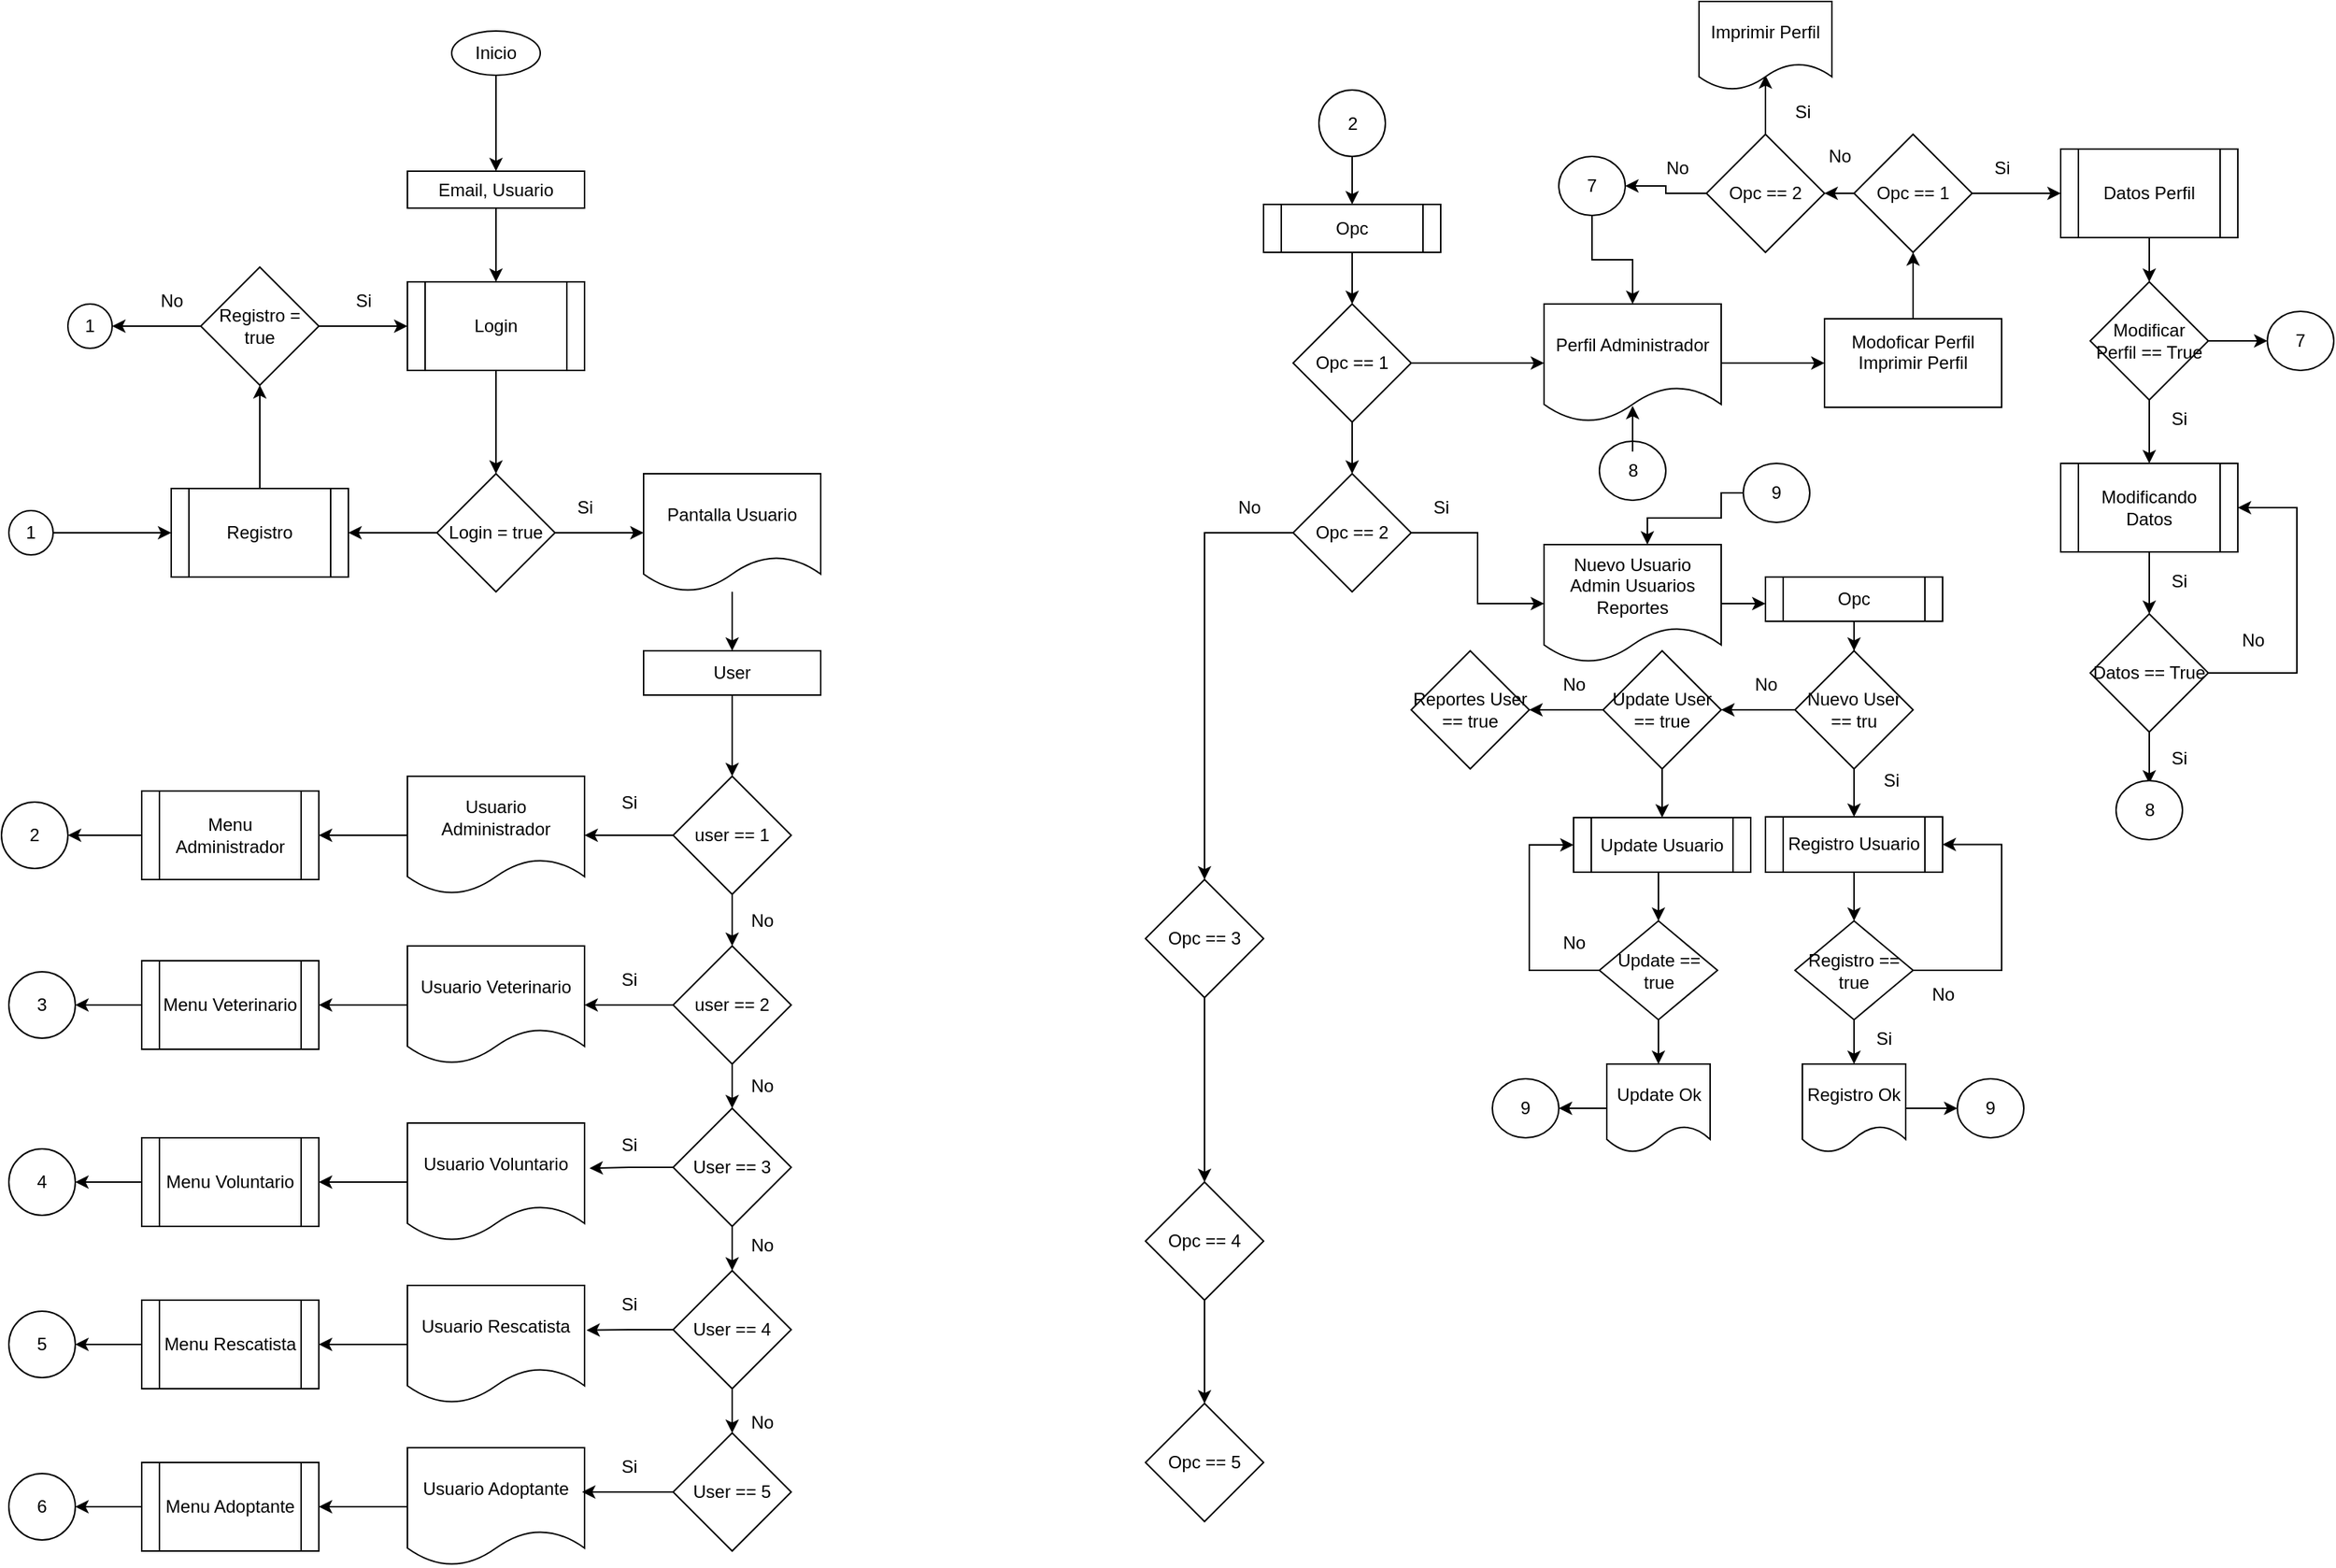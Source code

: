<mxfile version="24.8.6" pages="2">
  <diagram id="2nBGQawmMXjJ6F1fiuIw" name="Diagrama_Flujo_AdminPets_General">
    <mxGraphModel dx="794" dy="432" grid="1" gridSize="10" guides="1" tooltips="1" connect="1" arrows="1" fold="1" page="1" pageScale="1" pageWidth="827" pageHeight="1169" math="0" shadow="0">
      <root>
        <mxCell id="0" />
        <mxCell id="1" parent="0" />
        <mxCell id="T67XzUMtasSWOSdstBTj-4" value="" style="edgeStyle=orthogonalEdgeStyle;rounded=0;orthogonalLoop=1;jettySize=auto;html=1;" edge="1" parent="1" source="T67XzUMtasSWOSdstBTj-1" target="T67XzUMtasSWOSdstBTj-3">
          <mxGeometry relative="1" as="geometry" />
        </mxCell>
        <mxCell id="T67XzUMtasSWOSdstBTj-1" value="Inicio" style="ellipse;whiteSpace=wrap;html=1;" vertex="1" parent="1">
          <mxGeometry x="370" y="40" width="60" height="30" as="geometry" />
        </mxCell>
        <mxCell id="T67XzUMtasSWOSdstBTj-8" value="" style="edgeStyle=orthogonalEdgeStyle;rounded=0;orthogonalLoop=1;jettySize=auto;html=1;" edge="1" parent="1" source="T67XzUMtasSWOSdstBTj-3" target="T67XzUMtasSWOSdstBTj-7">
          <mxGeometry relative="1" as="geometry" />
        </mxCell>
        <mxCell id="T67XzUMtasSWOSdstBTj-3" value="Email, Usuario" style="whiteSpace=wrap;html=1;" vertex="1" parent="1">
          <mxGeometry x="340" y="135" width="120" height="25" as="geometry" />
        </mxCell>
        <mxCell id="T67XzUMtasSWOSdstBTj-10" value="" style="edgeStyle=orthogonalEdgeStyle;rounded=0;orthogonalLoop=1;jettySize=auto;html=1;" edge="1" parent="1" source="T67XzUMtasSWOSdstBTj-7" target="T67XzUMtasSWOSdstBTj-9">
          <mxGeometry relative="1" as="geometry" />
        </mxCell>
        <mxCell id="T67XzUMtasSWOSdstBTj-7" value="Login" style="shape=process;whiteSpace=wrap;html=1;backgroundOutline=1;" vertex="1" parent="1">
          <mxGeometry x="340" y="210" width="120" height="60" as="geometry" />
        </mxCell>
        <mxCell id="T67XzUMtasSWOSdstBTj-12" value="" style="edgeStyle=orthogonalEdgeStyle;rounded=0;orthogonalLoop=1;jettySize=auto;html=1;" edge="1" parent="1" source="T67XzUMtasSWOSdstBTj-9" target="T67XzUMtasSWOSdstBTj-11">
          <mxGeometry relative="1" as="geometry" />
        </mxCell>
        <mxCell id="T67XzUMtasSWOSdstBTj-16" value="" style="edgeStyle=orthogonalEdgeStyle;rounded=0;orthogonalLoop=1;jettySize=auto;html=1;" edge="1" parent="1" source="T67XzUMtasSWOSdstBTj-9" target="T67XzUMtasSWOSdstBTj-15">
          <mxGeometry relative="1" as="geometry" />
        </mxCell>
        <mxCell id="T67XzUMtasSWOSdstBTj-9" value="Login = true" style="rhombus;whiteSpace=wrap;html=1;" vertex="1" parent="1">
          <mxGeometry x="360" y="340" width="80" height="80" as="geometry" />
        </mxCell>
        <mxCell id="T67XzUMtasSWOSdstBTj-26" value="" style="edgeStyle=orthogonalEdgeStyle;rounded=0;orthogonalLoop=1;jettySize=auto;html=1;" edge="1" parent="1" source="T67XzUMtasSWOSdstBTj-11" target="T67XzUMtasSWOSdstBTj-25">
          <mxGeometry relative="1" as="geometry" />
        </mxCell>
        <mxCell id="T67XzUMtasSWOSdstBTj-11" value="Pantalla Usuario" style="shape=document;whiteSpace=wrap;html=1;boundedLbl=1;" vertex="1" parent="1">
          <mxGeometry x="500" y="340" width="120" height="80" as="geometry" />
        </mxCell>
        <mxCell id="T67XzUMtasSWOSdstBTj-13" value="Si" style="text;html=1;align=center;verticalAlign=middle;resizable=0;points=[];autosize=1;strokeColor=none;fillColor=none;" vertex="1" parent="1">
          <mxGeometry x="445" y="348" width="30" height="30" as="geometry" />
        </mxCell>
        <mxCell id="T67XzUMtasSWOSdstBTj-18" value="" style="edgeStyle=orthogonalEdgeStyle;rounded=0;orthogonalLoop=1;jettySize=auto;html=1;" edge="1" parent="1" source="T67XzUMtasSWOSdstBTj-15" target="T67XzUMtasSWOSdstBTj-17">
          <mxGeometry relative="1" as="geometry" />
        </mxCell>
        <mxCell id="T67XzUMtasSWOSdstBTj-15" value="Registro" style="shape=process;whiteSpace=wrap;html=1;backgroundOutline=1;" vertex="1" parent="1">
          <mxGeometry x="180" y="350" width="120" height="60" as="geometry" />
        </mxCell>
        <mxCell id="T67XzUMtasSWOSdstBTj-19" style="edgeStyle=orthogonalEdgeStyle;rounded=0;orthogonalLoop=1;jettySize=auto;html=1;entryX=0;entryY=0.5;entryDx=0;entryDy=0;" edge="1" parent="1" source="T67XzUMtasSWOSdstBTj-17" target="T67XzUMtasSWOSdstBTj-7">
          <mxGeometry relative="1" as="geometry" />
        </mxCell>
        <mxCell id="T67XzUMtasSWOSdstBTj-21" style="edgeStyle=orthogonalEdgeStyle;rounded=0;orthogonalLoop=1;jettySize=auto;html=1;" edge="1" parent="1" source="T67XzUMtasSWOSdstBTj-17">
          <mxGeometry relative="1" as="geometry">
            <mxPoint x="140" y="240" as="targetPoint" />
          </mxGeometry>
        </mxCell>
        <mxCell id="T67XzUMtasSWOSdstBTj-17" value="Registro = true" style="rhombus;whiteSpace=wrap;html=1;" vertex="1" parent="1">
          <mxGeometry x="200" y="200" width="80" height="80" as="geometry" />
        </mxCell>
        <mxCell id="T67XzUMtasSWOSdstBTj-20" value="Si" style="text;html=1;align=center;verticalAlign=middle;resizable=0;points=[];autosize=1;strokeColor=none;fillColor=none;" vertex="1" parent="1">
          <mxGeometry x="295" y="208" width="30" height="30" as="geometry" />
        </mxCell>
        <mxCell id="T67XzUMtasSWOSdstBTj-22" value="1" style="ellipse;whiteSpace=wrap;html=1;aspect=fixed;" vertex="1" parent="1">
          <mxGeometry x="110" y="225" width="30" height="30" as="geometry" />
        </mxCell>
        <mxCell id="T67XzUMtasSWOSdstBTj-24" style="edgeStyle=orthogonalEdgeStyle;rounded=0;orthogonalLoop=1;jettySize=auto;html=1;entryX=0;entryY=0.5;entryDx=0;entryDy=0;" edge="1" parent="1" source="T67XzUMtasSWOSdstBTj-23" target="T67XzUMtasSWOSdstBTj-15">
          <mxGeometry relative="1" as="geometry" />
        </mxCell>
        <mxCell id="T67XzUMtasSWOSdstBTj-23" value="1" style="ellipse;whiteSpace=wrap;html=1;aspect=fixed;" vertex="1" parent="1">
          <mxGeometry x="70" y="365" width="30" height="30" as="geometry" />
        </mxCell>
        <mxCell id="T67XzUMtasSWOSdstBTj-28" value="" style="edgeStyle=orthogonalEdgeStyle;rounded=0;orthogonalLoop=1;jettySize=auto;html=1;" edge="1" parent="1" source="T67XzUMtasSWOSdstBTj-25" target="T67XzUMtasSWOSdstBTj-27">
          <mxGeometry relative="1" as="geometry" />
        </mxCell>
        <mxCell id="T67XzUMtasSWOSdstBTj-25" value="User" style="whiteSpace=wrap;html=1;" vertex="1" parent="1">
          <mxGeometry x="500" y="460" width="120" height="30" as="geometry" />
        </mxCell>
        <mxCell id="T67XzUMtasSWOSdstBTj-30" value="" style="edgeStyle=orthogonalEdgeStyle;rounded=0;orthogonalLoop=1;jettySize=auto;html=1;" edge="1" parent="1" source="T67XzUMtasSWOSdstBTj-27" target="T67XzUMtasSWOSdstBTj-29">
          <mxGeometry relative="1" as="geometry" />
        </mxCell>
        <mxCell id="-AzcmyxC4q3Ii_VXM3K7-7" style="edgeStyle=orthogonalEdgeStyle;rounded=0;orthogonalLoop=1;jettySize=auto;html=1;entryX=1;entryY=0.5;entryDx=0;entryDy=0;" edge="1" parent="1" source="T67XzUMtasSWOSdstBTj-27" target="-AzcmyxC4q3Ii_VXM3K7-5">
          <mxGeometry relative="1" as="geometry" />
        </mxCell>
        <mxCell id="T67XzUMtasSWOSdstBTj-27" value="user == 1" style="rhombus;whiteSpace=wrap;html=1;" vertex="1" parent="1">
          <mxGeometry x="520" y="545" width="80" height="80" as="geometry" />
        </mxCell>
        <mxCell id="T67XzUMtasSWOSdstBTj-32" value="" style="edgeStyle=orthogonalEdgeStyle;rounded=0;orthogonalLoop=1;jettySize=auto;html=1;" edge="1" parent="1" source="T67XzUMtasSWOSdstBTj-29" target="T67XzUMtasSWOSdstBTj-31">
          <mxGeometry relative="1" as="geometry" />
        </mxCell>
        <mxCell id="-2F_RLexDrQDR6lkoxeQ-2" style="edgeStyle=orthogonalEdgeStyle;rounded=0;orthogonalLoop=1;jettySize=auto;html=1;entryX=1;entryY=0.5;entryDx=0;entryDy=0;" edge="1" parent="1" source="T67XzUMtasSWOSdstBTj-29" target="-2F_RLexDrQDR6lkoxeQ-1">
          <mxGeometry relative="1" as="geometry" />
        </mxCell>
        <mxCell id="T67XzUMtasSWOSdstBTj-29" value="user == 2" style="rhombus;whiteSpace=wrap;html=1;" vertex="1" parent="1">
          <mxGeometry x="520" y="660" width="80" height="80" as="geometry" />
        </mxCell>
        <mxCell id="-AzcmyxC4q3Ii_VXM3K7-2" value="" style="edgeStyle=orthogonalEdgeStyle;rounded=0;orthogonalLoop=1;jettySize=auto;html=1;" edge="1" parent="1" source="T67XzUMtasSWOSdstBTj-31" target="-AzcmyxC4q3Ii_VXM3K7-1">
          <mxGeometry relative="1" as="geometry" />
        </mxCell>
        <mxCell id="T67XzUMtasSWOSdstBTj-31" value="User == 3" style="rhombus;whiteSpace=wrap;html=1;" vertex="1" parent="1">
          <mxGeometry x="520" y="770" width="80" height="80" as="geometry" />
        </mxCell>
        <mxCell id="-AzcmyxC4q3Ii_VXM3K7-4" value="" style="edgeStyle=orthogonalEdgeStyle;rounded=0;orthogonalLoop=1;jettySize=auto;html=1;" edge="1" parent="1" source="-AzcmyxC4q3Ii_VXM3K7-1" target="-AzcmyxC4q3Ii_VXM3K7-3">
          <mxGeometry relative="1" as="geometry" />
        </mxCell>
        <mxCell id="-AzcmyxC4q3Ii_VXM3K7-1" value="User == 4" style="rhombus;whiteSpace=wrap;html=1;" vertex="1" parent="1">
          <mxGeometry x="520" y="880" width="80" height="80" as="geometry" />
        </mxCell>
        <mxCell id="-AzcmyxC4q3Ii_VXM3K7-3" value="User == 5" style="rhombus;whiteSpace=wrap;html=1;" vertex="1" parent="1">
          <mxGeometry x="520" y="990" width="80" height="80" as="geometry" />
        </mxCell>
        <mxCell id="-2F_RLexDrQDR6lkoxeQ-19" style="edgeStyle=orthogonalEdgeStyle;rounded=0;orthogonalLoop=1;jettySize=auto;html=1;" edge="1" parent="1" source="-AzcmyxC4q3Ii_VXM3K7-5" target="-2F_RLexDrQDR6lkoxeQ-20">
          <mxGeometry relative="1" as="geometry">
            <mxPoint x="260" y="585" as="targetPoint" />
          </mxGeometry>
        </mxCell>
        <mxCell id="-AzcmyxC4q3Ii_VXM3K7-5" value="Usuario Administrador" style="shape=document;whiteSpace=wrap;html=1;boundedLbl=1;" vertex="1" parent="1">
          <mxGeometry x="340" y="545" width="120" height="80" as="geometry" />
        </mxCell>
        <mxCell id="-2F_RLexDrQDR6lkoxeQ-21" style="edgeStyle=orthogonalEdgeStyle;rounded=0;orthogonalLoop=1;jettySize=auto;html=1;" edge="1" parent="1" source="-2F_RLexDrQDR6lkoxeQ-1" target="-2F_RLexDrQDR6lkoxeQ-22">
          <mxGeometry relative="1" as="geometry">
            <mxPoint x="280" y="700" as="targetPoint" />
          </mxGeometry>
        </mxCell>
        <mxCell id="-2F_RLexDrQDR6lkoxeQ-1" value="Usuario Veterinario" style="shape=document;whiteSpace=wrap;html=1;boundedLbl=1;" vertex="1" parent="1">
          <mxGeometry x="340" y="660" width="120" height="80" as="geometry" />
        </mxCell>
        <mxCell id="-2F_RLexDrQDR6lkoxeQ-23" style="edgeStyle=orthogonalEdgeStyle;rounded=0;orthogonalLoop=1;jettySize=auto;html=1;" edge="1" parent="1" source="-2F_RLexDrQDR6lkoxeQ-3" target="-2F_RLexDrQDR6lkoxeQ-24">
          <mxGeometry relative="1" as="geometry">
            <mxPoint x="280" y="820" as="targetPoint" />
          </mxGeometry>
        </mxCell>
        <mxCell id="-2F_RLexDrQDR6lkoxeQ-3" value="Usuario Voluntario" style="shape=document;whiteSpace=wrap;html=1;boundedLbl=1;" vertex="1" parent="1">
          <mxGeometry x="340" y="780" width="120" height="80" as="geometry" />
        </mxCell>
        <mxCell id="-2F_RLexDrQDR6lkoxeQ-5" style="edgeStyle=orthogonalEdgeStyle;rounded=0;orthogonalLoop=1;jettySize=auto;html=1;entryX=1.028;entryY=0.383;entryDx=0;entryDy=0;entryPerimeter=0;" edge="1" parent="1" source="T67XzUMtasSWOSdstBTj-31" target="-2F_RLexDrQDR6lkoxeQ-3">
          <mxGeometry relative="1" as="geometry" />
        </mxCell>
        <mxCell id="-2F_RLexDrQDR6lkoxeQ-25" style="edgeStyle=orthogonalEdgeStyle;rounded=0;orthogonalLoop=1;jettySize=auto;html=1;" edge="1" parent="1" source="-2F_RLexDrQDR6lkoxeQ-6" target="-2F_RLexDrQDR6lkoxeQ-26">
          <mxGeometry relative="1" as="geometry">
            <mxPoint x="280" y="930" as="targetPoint" />
          </mxGeometry>
        </mxCell>
        <mxCell id="-2F_RLexDrQDR6lkoxeQ-6" value="Usuario Rescatista" style="shape=document;whiteSpace=wrap;html=1;boundedLbl=1;" vertex="1" parent="1">
          <mxGeometry x="340" y="890" width="120" height="80" as="geometry" />
        </mxCell>
        <mxCell id="-2F_RLexDrQDR6lkoxeQ-7" style="edgeStyle=orthogonalEdgeStyle;rounded=0;orthogonalLoop=1;jettySize=auto;html=1;exitX=0;exitY=0.5;exitDx=0;exitDy=0;entryX=1.011;entryY=0.379;entryDx=0;entryDy=0;entryPerimeter=0;" edge="1" parent="1" source="-AzcmyxC4q3Ii_VXM3K7-1" target="-2F_RLexDrQDR6lkoxeQ-6">
          <mxGeometry relative="1" as="geometry" />
        </mxCell>
        <mxCell id="-2F_RLexDrQDR6lkoxeQ-28" style="edgeStyle=orthogonalEdgeStyle;rounded=0;orthogonalLoop=1;jettySize=auto;html=1;" edge="1" parent="1" source="-2F_RLexDrQDR6lkoxeQ-8" target="-2F_RLexDrQDR6lkoxeQ-27">
          <mxGeometry relative="1" as="geometry" />
        </mxCell>
        <mxCell id="-2F_RLexDrQDR6lkoxeQ-8" value="Usuario Adoptante" style="shape=document;whiteSpace=wrap;html=1;boundedLbl=1;" vertex="1" parent="1">
          <mxGeometry x="340" y="1000" width="120" height="80" as="geometry" />
        </mxCell>
        <mxCell id="-2F_RLexDrQDR6lkoxeQ-9" style="edgeStyle=orthogonalEdgeStyle;rounded=0;orthogonalLoop=1;jettySize=auto;html=1;entryX=0.986;entryY=0.375;entryDx=0;entryDy=0;entryPerimeter=0;" edge="1" parent="1" source="-AzcmyxC4q3Ii_VXM3K7-3" target="-2F_RLexDrQDR6lkoxeQ-8">
          <mxGeometry relative="1" as="geometry" />
        </mxCell>
        <mxCell id="-2F_RLexDrQDR6lkoxeQ-10" value="Si" style="text;html=1;align=center;verticalAlign=middle;resizable=0;points=[];autosize=1;strokeColor=none;fillColor=none;" vertex="1" parent="1">
          <mxGeometry x="475" y="548" width="30" height="30" as="geometry" />
        </mxCell>
        <mxCell id="-2F_RLexDrQDR6lkoxeQ-11" value="Si" style="text;html=1;align=center;verticalAlign=middle;resizable=0;points=[];autosize=1;strokeColor=none;fillColor=none;" vertex="1" parent="1">
          <mxGeometry x="475" y="668" width="30" height="30" as="geometry" />
        </mxCell>
        <mxCell id="-2F_RLexDrQDR6lkoxeQ-12" value="Si" style="text;html=1;align=center;verticalAlign=middle;resizable=0;points=[];autosize=1;strokeColor=none;fillColor=none;" vertex="1" parent="1">
          <mxGeometry x="475" y="780" width="30" height="30" as="geometry" />
        </mxCell>
        <mxCell id="-2F_RLexDrQDR6lkoxeQ-13" value="Si" style="text;html=1;align=center;verticalAlign=middle;resizable=0;points=[];autosize=1;strokeColor=none;fillColor=none;" vertex="1" parent="1">
          <mxGeometry x="475" y="888" width="30" height="30" as="geometry" />
        </mxCell>
        <mxCell id="-2F_RLexDrQDR6lkoxeQ-14" value="Si" style="text;html=1;align=center;verticalAlign=middle;resizable=0;points=[];autosize=1;strokeColor=none;fillColor=none;" vertex="1" parent="1">
          <mxGeometry x="475" y="998" width="30" height="30" as="geometry" />
        </mxCell>
        <mxCell id="-2F_RLexDrQDR6lkoxeQ-15" value="No" style="text;html=1;align=center;verticalAlign=middle;resizable=0;points=[];autosize=1;strokeColor=none;fillColor=none;" vertex="1" parent="1">
          <mxGeometry x="560" y="628" width="40" height="30" as="geometry" />
        </mxCell>
        <mxCell id="-2F_RLexDrQDR6lkoxeQ-16" value="No" style="text;html=1;align=center;verticalAlign=middle;resizable=0;points=[];autosize=1;strokeColor=none;fillColor=none;" vertex="1" parent="1">
          <mxGeometry x="560" y="740" width="40" height="30" as="geometry" />
        </mxCell>
        <mxCell id="-2F_RLexDrQDR6lkoxeQ-17" value="No" style="text;html=1;align=center;verticalAlign=middle;resizable=0;points=[];autosize=1;strokeColor=none;fillColor=none;" vertex="1" parent="1">
          <mxGeometry x="560" y="848" width="40" height="30" as="geometry" />
        </mxCell>
        <mxCell id="-2F_RLexDrQDR6lkoxeQ-18" value="No" style="text;html=1;align=center;verticalAlign=middle;resizable=0;points=[];autosize=1;strokeColor=none;fillColor=none;" vertex="1" parent="1">
          <mxGeometry x="560" y="968" width="40" height="30" as="geometry" />
        </mxCell>
        <mxCell id="-2F_RLexDrQDR6lkoxeQ-30" value="" style="edgeStyle=orthogonalEdgeStyle;rounded=0;orthogonalLoop=1;jettySize=auto;html=1;" edge="1" parent="1" source="-2F_RLexDrQDR6lkoxeQ-20" target="-2F_RLexDrQDR6lkoxeQ-29">
          <mxGeometry relative="1" as="geometry" />
        </mxCell>
        <mxCell id="-2F_RLexDrQDR6lkoxeQ-20" value="Menu Administrador" style="shape=process;whiteSpace=wrap;html=1;backgroundOutline=1;" vertex="1" parent="1">
          <mxGeometry x="160" y="555" width="120" height="60" as="geometry" />
        </mxCell>
        <mxCell id="-2F_RLexDrQDR6lkoxeQ-38" style="edgeStyle=orthogonalEdgeStyle;rounded=0;orthogonalLoop=1;jettySize=auto;html=1;entryX=1;entryY=0.5;entryDx=0;entryDy=0;" edge="1" parent="1" source="-2F_RLexDrQDR6lkoxeQ-22" target="-2F_RLexDrQDR6lkoxeQ-31">
          <mxGeometry relative="1" as="geometry" />
        </mxCell>
        <mxCell id="-2F_RLexDrQDR6lkoxeQ-22" value="Menu Veterinario" style="shape=process;whiteSpace=wrap;html=1;backgroundOutline=1;" vertex="1" parent="1">
          <mxGeometry x="160" y="670" width="120" height="60" as="geometry" />
        </mxCell>
        <mxCell id="-2F_RLexDrQDR6lkoxeQ-37" style="edgeStyle=orthogonalEdgeStyle;rounded=0;orthogonalLoop=1;jettySize=auto;html=1;entryX=1;entryY=0.5;entryDx=0;entryDy=0;" edge="1" parent="1" source="-2F_RLexDrQDR6lkoxeQ-24" target="-2F_RLexDrQDR6lkoxeQ-32">
          <mxGeometry relative="1" as="geometry" />
        </mxCell>
        <mxCell id="-2F_RLexDrQDR6lkoxeQ-24" value="Menu Voluntario" style="shape=process;whiteSpace=wrap;html=1;backgroundOutline=1;" vertex="1" parent="1">
          <mxGeometry x="160" y="790" width="120" height="60" as="geometry" />
        </mxCell>
        <mxCell id="-2F_RLexDrQDR6lkoxeQ-36" style="edgeStyle=orthogonalEdgeStyle;rounded=0;orthogonalLoop=1;jettySize=auto;html=1;entryX=1;entryY=0.5;entryDx=0;entryDy=0;" edge="1" parent="1" source="-2F_RLexDrQDR6lkoxeQ-26" target="-2F_RLexDrQDR6lkoxeQ-33">
          <mxGeometry relative="1" as="geometry" />
        </mxCell>
        <mxCell id="-2F_RLexDrQDR6lkoxeQ-26" value="Menu Rescatista" style="shape=process;whiteSpace=wrap;html=1;backgroundOutline=1;" vertex="1" parent="1">
          <mxGeometry x="160" y="900" width="120" height="60" as="geometry" />
        </mxCell>
        <mxCell id="-2F_RLexDrQDR6lkoxeQ-35" style="edgeStyle=orthogonalEdgeStyle;rounded=0;orthogonalLoop=1;jettySize=auto;html=1;entryX=1;entryY=0.5;entryDx=0;entryDy=0;" edge="1" parent="1" source="-2F_RLexDrQDR6lkoxeQ-27" target="-2F_RLexDrQDR6lkoxeQ-34">
          <mxGeometry relative="1" as="geometry" />
        </mxCell>
        <mxCell id="-2F_RLexDrQDR6lkoxeQ-27" value="Menu Adoptante" style="shape=process;whiteSpace=wrap;html=1;backgroundOutline=1;" vertex="1" parent="1">
          <mxGeometry x="160" y="1010" width="120" height="60" as="geometry" />
        </mxCell>
        <mxCell id="-2F_RLexDrQDR6lkoxeQ-29" value="2" style="ellipse;whiteSpace=wrap;html=1;" vertex="1" parent="1">
          <mxGeometry x="65" y="562.5" width="45" height="45" as="geometry" />
        </mxCell>
        <mxCell id="-2F_RLexDrQDR6lkoxeQ-31" value="3" style="ellipse;whiteSpace=wrap;html=1;" vertex="1" parent="1">
          <mxGeometry x="70" y="677.5" width="45" height="45" as="geometry" />
        </mxCell>
        <mxCell id="-2F_RLexDrQDR6lkoxeQ-32" value="4" style="ellipse;whiteSpace=wrap;html=1;" vertex="1" parent="1">
          <mxGeometry x="70" y="797.5" width="45" height="45" as="geometry" />
        </mxCell>
        <mxCell id="-2F_RLexDrQDR6lkoxeQ-33" value="5" style="ellipse;whiteSpace=wrap;html=1;" vertex="1" parent="1">
          <mxGeometry x="70" y="907.5" width="45" height="45" as="geometry" />
        </mxCell>
        <mxCell id="-2F_RLexDrQDR6lkoxeQ-34" value="6" style="ellipse;whiteSpace=wrap;html=1;" vertex="1" parent="1">
          <mxGeometry x="70" y="1017.5" width="45" height="45" as="geometry" />
        </mxCell>
        <mxCell id="-2F_RLexDrQDR6lkoxeQ-39" value="No" style="text;html=1;align=center;verticalAlign=middle;resizable=0;points=[];autosize=1;strokeColor=none;fillColor=none;" vertex="1" parent="1">
          <mxGeometry x="160" y="208" width="40" height="30" as="geometry" />
        </mxCell>
        <mxCell id="-2F_RLexDrQDR6lkoxeQ-42" value="" style="edgeStyle=orthogonalEdgeStyle;rounded=0;orthogonalLoop=1;jettySize=auto;html=1;" edge="1" parent="1" source="-2F_RLexDrQDR6lkoxeQ-40" target="-2F_RLexDrQDR6lkoxeQ-41">
          <mxGeometry relative="1" as="geometry" />
        </mxCell>
        <mxCell id="-2F_RLexDrQDR6lkoxeQ-40" value="2" style="ellipse;whiteSpace=wrap;html=1;" vertex="1" parent="1">
          <mxGeometry x="957.5" y="80" width="45" height="45" as="geometry" />
        </mxCell>
        <mxCell id="-2F_RLexDrQDR6lkoxeQ-44" value="" style="edgeStyle=orthogonalEdgeStyle;rounded=0;orthogonalLoop=1;jettySize=auto;html=1;" edge="1" parent="1" source="-2F_RLexDrQDR6lkoxeQ-41" target="-2F_RLexDrQDR6lkoxeQ-43">
          <mxGeometry relative="1" as="geometry" />
        </mxCell>
        <mxCell id="-2F_RLexDrQDR6lkoxeQ-41" value="Opc" style="shape=process;whiteSpace=wrap;html=1;backgroundOutline=1;" vertex="1" parent="1">
          <mxGeometry x="920" y="157.5" width="120" height="32.5" as="geometry" />
        </mxCell>
        <mxCell id="-2F_RLexDrQDR6lkoxeQ-48" style="edgeStyle=orthogonalEdgeStyle;rounded=0;orthogonalLoop=1;jettySize=auto;html=1;entryX=0.5;entryY=0;entryDx=0;entryDy=0;" edge="1" parent="1" source="-2F_RLexDrQDR6lkoxeQ-43" target="-2F_RLexDrQDR6lkoxeQ-45">
          <mxGeometry relative="1" as="geometry" />
        </mxCell>
        <mxCell id="-2F_RLexDrQDR6lkoxeQ-57" style="edgeStyle=orthogonalEdgeStyle;rounded=0;orthogonalLoop=1;jettySize=auto;html=1;exitX=1;exitY=0.5;exitDx=0;exitDy=0;entryX=0;entryY=0.5;entryDx=0;entryDy=0;" edge="1" parent="1" source="-2F_RLexDrQDR6lkoxeQ-43" target="-2F_RLexDrQDR6lkoxeQ-55">
          <mxGeometry relative="1" as="geometry" />
        </mxCell>
        <mxCell id="-2F_RLexDrQDR6lkoxeQ-43" value="Opc == 1" style="rhombus;whiteSpace=wrap;html=1;" vertex="1" parent="1">
          <mxGeometry x="940" y="225" width="80" height="80" as="geometry" />
        </mxCell>
        <mxCell id="-2F_RLexDrQDR6lkoxeQ-49" style="edgeStyle=orthogonalEdgeStyle;rounded=0;orthogonalLoop=1;jettySize=auto;html=1;entryX=0.5;entryY=0;entryDx=0;entryDy=0;" edge="1" parent="1" source="-2F_RLexDrQDR6lkoxeQ-45" target="-2F_RLexDrQDR6lkoxeQ-46">
          <mxGeometry relative="1" as="geometry" />
        </mxCell>
        <mxCell id="-2F_RLexDrQDR6lkoxeQ-117" value="" style="edgeStyle=orthogonalEdgeStyle;rounded=0;orthogonalLoop=1;jettySize=auto;html=1;" edge="1" parent="1" source="-2F_RLexDrQDR6lkoxeQ-45" target="-2F_RLexDrQDR6lkoxeQ-116">
          <mxGeometry relative="1" as="geometry" />
        </mxCell>
        <mxCell id="-2F_RLexDrQDR6lkoxeQ-45" value="Opc == 2" style="rhombus;whiteSpace=wrap;html=1;" vertex="1" parent="1">
          <mxGeometry x="940" y="340" width="80" height="80" as="geometry" />
        </mxCell>
        <mxCell id="-2F_RLexDrQDR6lkoxeQ-50" style="edgeStyle=orthogonalEdgeStyle;rounded=0;orthogonalLoop=1;jettySize=auto;html=1;entryX=0.5;entryY=0;entryDx=0;entryDy=0;" edge="1" parent="1" source="-2F_RLexDrQDR6lkoxeQ-46" target="-2F_RLexDrQDR6lkoxeQ-47">
          <mxGeometry relative="1" as="geometry" />
        </mxCell>
        <mxCell id="-2F_RLexDrQDR6lkoxeQ-46" value="Opc == 3" style="rhombus;whiteSpace=wrap;html=1;" vertex="1" parent="1">
          <mxGeometry x="840" y="615" width="80" height="80" as="geometry" />
        </mxCell>
        <mxCell id="-2F_RLexDrQDR6lkoxeQ-52" style="edgeStyle=orthogonalEdgeStyle;rounded=0;orthogonalLoop=1;jettySize=auto;html=1;entryX=0.5;entryY=0;entryDx=0;entryDy=0;" edge="1" parent="1" source="-2F_RLexDrQDR6lkoxeQ-47" target="-2F_RLexDrQDR6lkoxeQ-51">
          <mxGeometry relative="1" as="geometry" />
        </mxCell>
        <mxCell id="-2F_RLexDrQDR6lkoxeQ-47" value="Opc == 4" style="rhombus;whiteSpace=wrap;html=1;" vertex="1" parent="1">
          <mxGeometry x="840" y="820" width="80" height="80" as="geometry" />
        </mxCell>
        <mxCell id="-2F_RLexDrQDR6lkoxeQ-51" value="Opc == 5" style="rhombus;whiteSpace=wrap;html=1;" vertex="1" parent="1">
          <mxGeometry x="840" y="970" width="80" height="80" as="geometry" />
        </mxCell>
        <mxCell id="-2F_RLexDrQDR6lkoxeQ-73" value="" style="edgeStyle=orthogonalEdgeStyle;rounded=0;orthogonalLoop=1;jettySize=auto;html=1;" edge="1" parent="1" source="-2F_RLexDrQDR6lkoxeQ-55" target="-2F_RLexDrQDR6lkoxeQ-72">
          <mxGeometry relative="1" as="geometry" />
        </mxCell>
        <mxCell id="-2F_RLexDrQDR6lkoxeQ-55" value="Perfil Administrador" style="shape=document;whiteSpace=wrap;html=1;boundedLbl=1;" vertex="1" parent="1">
          <mxGeometry x="1110" y="225" width="120" height="80" as="geometry" />
        </mxCell>
        <mxCell id="-2F_RLexDrQDR6lkoxeQ-75" value="" style="edgeStyle=orthogonalEdgeStyle;rounded=0;orthogonalLoop=1;jettySize=auto;html=1;" edge="1" parent="1" source="-2F_RLexDrQDR6lkoxeQ-72" target="-2F_RLexDrQDR6lkoxeQ-74">
          <mxGeometry relative="1" as="geometry" />
        </mxCell>
        <mxCell id="-2F_RLexDrQDR6lkoxeQ-72" value="Modoficar Perfil&lt;div&gt;Imprimir Perfil&lt;br&gt;&lt;div&gt;&lt;br&gt;&lt;/div&gt;&lt;/div&gt;" style="whiteSpace=wrap;html=1;" vertex="1" parent="1">
          <mxGeometry x="1300" y="235" width="120" height="60" as="geometry" />
        </mxCell>
        <mxCell id="-2F_RLexDrQDR6lkoxeQ-77" value="" style="edgeStyle=orthogonalEdgeStyle;rounded=0;orthogonalLoop=1;jettySize=auto;html=1;" edge="1" parent="1" source="-2F_RLexDrQDR6lkoxeQ-74" target="-2F_RLexDrQDR6lkoxeQ-76">
          <mxGeometry relative="1" as="geometry" />
        </mxCell>
        <mxCell id="-2F_RLexDrQDR6lkoxeQ-98" style="edgeStyle=orthogonalEdgeStyle;rounded=0;orthogonalLoop=1;jettySize=auto;html=1;exitX=0;exitY=0.5;exitDx=0;exitDy=0;entryX=1;entryY=0.5;entryDx=0;entryDy=0;" edge="1" parent="1" source="-2F_RLexDrQDR6lkoxeQ-74" target="-2F_RLexDrQDR6lkoxeQ-97">
          <mxGeometry relative="1" as="geometry" />
        </mxCell>
        <mxCell id="-2F_RLexDrQDR6lkoxeQ-74" value="Opc == 1" style="rhombus;whiteSpace=wrap;html=1;" vertex="1" parent="1">
          <mxGeometry x="1320" y="110" width="80" height="80" as="geometry" />
        </mxCell>
        <mxCell id="-2F_RLexDrQDR6lkoxeQ-79" value="" style="edgeStyle=orthogonalEdgeStyle;rounded=0;orthogonalLoop=1;jettySize=auto;html=1;" edge="1" parent="1" source="-2F_RLexDrQDR6lkoxeQ-76" target="-2F_RLexDrQDR6lkoxeQ-78">
          <mxGeometry relative="1" as="geometry" />
        </mxCell>
        <mxCell id="-2F_RLexDrQDR6lkoxeQ-76" value="Datos Perfil" style="shape=process;whiteSpace=wrap;html=1;backgroundOutline=1;" vertex="1" parent="1">
          <mxGeometry x="1460" y="120" width="120" height="60" as="geometry" />
        </mxCell>
        <mxCell id="-2F_RLexDrQDR6lkoxeQ-81" value="" style="edgeStyle=orthogonalEdgeStyle;rounded=0;orthogonalLoop=1;jettySize=auto;html=1;" edge="1" parent="1" source="-2F_RLexDrQDR6lkoxeQ-78" target="-2F_RLexDrQDR6lkoxeQ-80">
          <mxGeometry relative="1" as="geometry" />
        </mxCell>
        <mxCell id="-2F_RLexDrQDR6lkoxeQ-88" style="edgeStyle=orthogonalEdgeStyle;rounded=0;orthogonalLoop=1;jettySize=auto;html=1;entryX=0;entryY=0.5;entryDx=0;entryDy=0;" edge="1" parent="1" source="-2F_RLexDrQDR6lkoxeQ-78" target="-2F_RLexDrQDR6lkoxeQ-87">
          <mxGeometry relative="1" as="geometry" />
        </mxCell>
        <mxCell id="-2F_RLexDrQDR6lkoxeQ-78" value="Modificar Perfil == True" style="rhombus;whiteSpace=wrap;html=1;" vertex="1" parent="1">
          <mxGeometry x="1480" y="210" width="80" height="80" as="geometry" />
        </mxCell>
        <mxCell id="-2F_RLexDrQDR6lkoxeQ-83" value="" style="edgeStyle=orthogonalEdgeStyle;rounded=0;orthogonalLoop=1;jettySize=auto;html=1;" edge="1" parent="1" source="-2F_RLexDrQDR6lkoxeQ-80" target="-2F_RLexDrQDR6lkoxeQ-82">
          <mxGeometry relative="1" as="geometry" />
        </mxCell>
        <mxCell id="-2F_RLexDrQDR6lkoxeQ-80" value="Modificando Datos" style="shape=process;whiteSpace=wrap;html=1;backgroundOutline=1;" vertex="1" parent="1">
          <mxGeometry x="1460" y="333" width="120" height="60" as="geometry" />
        </mxCell>
        <mxCell id="-2F_RLexDrQDR6lkoxeQ-106" style="edgeStyle=orthogonalEdgeStyle;rounded=0;orthogonalLoop=1;jettySize=auto;html=1;" edge="1" parent="1" source="-2F_RLexDrQDR6lkoxeQ-82">
          <mxGeometry relative="1" as="geometry">
            <mxPoint x="1520" y="550" as="targetPoint" />
          </mxGeometry>
        </mxCell>
        <mxCell id="-2F_RLexDrQDR6lkoxeQ-112" style="edgeStyle=orthogonalEdgeStyle;rounded=0;orthogonalLoop=1;jettySize=auto;html=1;entryX=1;entryY=0.5;entryDx=0;entryDy=0;exitX=1;exitY=0.5;exitDx=0;exitDy=0;" edge="1" parent="1" source="-2F_RLexDrQDR6lkoxeQ-82" target="-2F_RLexDrQDR6lkoxeQ-80">
          <mxGeometry relative="1" as="geometry">
            <Array as="points">
              <mxPoint x="1620" y="475" />
              <mxPoint x="1620" y="363" />
            </Array>
          </mxGeometry>
        </mxCell>
        <mxCell id="-2F_RLexDrQDR6lkoxeQ-82" value="Datos == True" style="rhombus;whiteSpace=wrap;html=1;" vertex="1" parent="1">
          <mxGeometry x="1480" y="435" width="80" height="80" as="geometry" />
        </mxCell>
        <mxCell id="-2F_RLexDrQDR6lkoxeQ-84" value="Si" style="text;html=1;align=center;verticalAlign=middle;resizable=0;points=[];autosize=1;strokeColor=none;fillColor=none;" vertex="1" parent="1">
          <mxGeometry x="1525" y="398" width="30" height="30" as="geometry" />
        </mxCell>
        <mxCell id="-2F_RLexDrQDR6lkoxeQ-85" value="Si" style="text;html=1;align=center;verticalAlign=middle;resizable=0;points=[];autosize=1;strokeColor=none;fillColor=none;" vertex="1" parent="1">
          <mxGeometry x="1525" y="288" width="30" height="30" as="geometry" />
        </mxCell>
        <mxCell id="-2F_RLexDrQDR6lkoxeQ-86" value="Si" style="text;html=1;align=center;verticalAlign=middle;resizable=0;points=[];autosize=1;strokeColor=none;fillColor=none;" vertex="1" parent="1">
          <mxGeometry x="1405" y="118" width="30" height="30" as="geometry" />
        </mxCell>
        <mxCell id="-2F_RLexDrQDR6lkoxeQ-87" value="7" style="ellipse;whiteSpace=wrap;html=1;" vertex="1" parent="1">
          <mxGeometry x="1600" y="230" width="45" height="40" as="geometry" />
        </mxCell>
        <mxCell id="-2F_RLexDrQDR6lkoxeQ-103" style="edgeStyle=orthogonalEdgeStyle;rounded=0;orthogonalLoop=1;jettySize=auto;html=1;entryX=0.5;entryY=0;entryDx=0;entryDy=0;" edge="1" parent="1" source="-2F_RLexDrQDR6lkoxeQ-89" target="-2F_RLexDrQDR6lkoxeQ-55">
          <mxGeometry relative="1" as="geometry" />
        </mxCell>
        <mxCell id="-2F_RLexDrQDR6lkoxeQ-89" value="7" style="ellipse;whiteSpace=wrap;html=1;" vertex="1" parent="1">
          <mxGeometry x="1120" y="125" width="45" height="40" as="geometry" />
        </mxCell>
        <mxCell id="-2F_RLexDrQDR6lkoxeQ-100" style="edgeStyle=orthogonalEdgeStyle;rounded=0;orthogonalLoop=1;jettySize=auto;html=1;exitX=0.5;exitY=0;exitDx=0;exitDy=0;" edge="1" parent="1" source="-2F_RLexDrQDR6lkoxeQ-97">
          <mxGeometry relative="1" as="geometry">
            <mxPoint x="1260" y="70" as="targetPoint" />
          </mxGeometry>
        </mxCell>
        <mxCell id="-2F_RLexDrQDR6lkoxeQ-104" style="edgeStyle=orthogonalEdgeStyle;rounded=0;orthogonalLoop=1;jettySize=auto;html=1;entryX=1;entryY=0.5;entryDx=0;entryDy=0;" edge="1" parent="1" source="-2F_RLexDrQDR6lkoxeQ-97" target="-2F_RLexDrQDR6lkoxeQ-89">
          <mxGeometry relative="1" as="geometry" />
        </mxCell>
        <mxCell id="-2F_RLexDrQDR6lkoxeQ-97" value="Opc == 2" style="rhombus;whiteSpace=wrap;html=1;" vertex="1" parent="1">
          <mxGeometry x="1220" y="110" width="80" height="80" as="geometry" />
        </mxCell>
        <mxCell id="-2F_RLexDrQDR6lkoxeQ-99" value="No" style="text;html=1;align=center;verticalAlign=middle;resizable=0;points=[];autosize=1;strokeColor=none;fillColor=none;" vertex="1" parent="1">
          <mxGeometry x="1290" y="110" width="40" height="30" as="geometry" />
        </mxCell>
        <mxCell id="-2F_RLexDrQDR6lkoxeQ-101" value="Si" style="text;html=1;align=center;verticalAlign=middle;resizable=0;points=[];autosize=1;strokeColor=none;fillColor=none;" vertex="1" parent="1">
          <mxGeometry x="1270" y="80" width="30" height="30" as="geometry" />
        </mxCell>
        <mxCell id="-2F_RLexDrQDR6lkoxeQ-102" value="Imprimir Perfil" style="shape=document;whiteSpace=wrap;html=1;boundedLbl=1;" vertex="1" parent="1">
          <mxGeometry x="1215" y="20" width="90" height="60" as="geometry" />
        </mxCell>
        <mxCell id="-2F_RLexDrQDR6lkoxeQ-105" value="No" style="text;html=1;align=center;verticalAlign=middle;resizable=0;points=[];autosize=1;strokeColor=none;fillColor=none;" vertex="1" parent="1">
          <mxGeometry x="1180" y="118" width="40" height="30" as="geometry" />
        </mxCell>
        <mxCell id="-2F_RLexDrQDR6lkoxeQ-107" value="Si" style="text;html=1;align=center;verticalAlign=middle;resizable=0;points=[];autosize=1;strokeColor=none;fillColor=none;" vertex="1" parent="1">
          <mxGeometry x="1525" y="518" width="30" height="30" as="geometry" />
        </mxCell>
        <mxCell id="-2F_RLexDrQDR6lkoxeQ-108" value="8" style="ellipse;whiteSpace=wrap;html=1;" vertex="1" parent="1">
          <mxGeometry x="1497.5" y="548" width="45" height="40" as="geometry" />
        </mxCell>
        <mxCell id="-2F_RLexDrQDR6lkoxeQ-109" value="8" style="ellipse;whiteSpace=wrap;html=1;" vertex="1" parent="1">
          <mxGeometry x="1147.5" y="318" width="45" height="40" as="geometry" />
        </mxCell>
        <mxCell id="-2F_RLexDrQDR6lkoxeQ-111" style="edgeStyle=orthogonalEdgeStyle;rounded=0;orthogonalLoop=1;jettySize=auto;html=1;entryX=0.5;entryY=0.863;entryDx=0;entryDy=0;entryPerimeter=0;" edge="1" parent="1" source="-2F_RLexDrQDR6lkoxeQ-109" target="-2F_RLexDrQDR6lkoxeQ-55">
          <mxGeometry relative="1" as="geometry" />
        </mxCell>
        <mxCell id="-2F_RLexDrQDR6lkoxeQ-113" value="No" style="text;html=1;align=center;verticalAlign=middle;resizable=0;points=[];autosize=1;strokeColor=none;fillColor=none;" vertex="1" parent="1">
          <mxGeometry x="1570" y="438" width="40" height="30" as="geometry" />
        </mxCell>
        <mxCell id="-2F_RLexDrQDR6lkoxeQ-119" value="" style="edgeStyle=orthogonalEdgeStyle;rounded=0;orthogonalLoop=1;jettySize=auto;html=1;" edge="1" parent="1" source="-2F_RLexDrQDR6lkoxeQ-116">
          <mxGeometry relative="1" as="geometry">
            <mxPoint x="1260" y="428" as="targetPoint" />
          </mxGeometry>
        </mxCell>
        <mxCell id="-2F_RLexDrQDR6lkoxeQ-116" value="Nuevo Usuario&lt;div&gt;Admin Usuarios&lt;/div&gt;&lt;div&gt;Reportes&lt;/div&gt;" style="shape=document;whiteSpace=wrap;html=1;boundedLbl=1;" vertex="1" parent="1">
          <mxGeometry x="1110" y="388" width="120" height="80" as="geometry" />
        </mxCell>
        <mxCell id="-2F_RLexDrQDR6lkoxeQ-122" value="" style="edgeStyle=orthogonalEdgeStyle;rounded=0;orthogonalLoop=1;jettySize=auto;html=1;" edge="1" parent="1" source="-2F_RLexDrQDR6lkoxeQ-120" target="-2F_RLexDrQDR6lkoxeQ-121">
          <mxGeometry relative="1" as="geometry" />
        </mxCell>
        <mxCell id="-2F_RLexDrQDR6lkoxeQ-120" value="Opc" style="shape=process;whiteSpace=wrap;html=1;backgroundOutline=1;" vertex="1" parent="1">
          <mxGeometry x="1260" y="410" width="120" height="30" as="geometry" />
        </mxCell>
        <mxCell id="-2F_RLexDrQDR6lkoxeQ-124" value="" style="edgeStyle=orthogonalEdgeStyle;rounded=0;orthogonalLoop=1;jettySize=auto;html=1;" edge="1" parent="1" source="-2F_RLexDrQDR6lkoxeQ-121">
          <mxGeometry relative="1" as="geometry">
            <mxPoint x="1320" y="572.5" as="targetPoint" />
          </mxGeometry>
        </mxCell>
        <mxCell id="-2F_RLexDrQDR6lkoxeQ-139" style="edgeStyle=orthogonalEdgeStyle;rounded=0;orthogonalLoop=1;jettySize=auto;html=1;" edge="1" parent="1" source="-2F_RLexDrQDR6lkoxeQ-121">
          <mxGeometry relative="1" as="geometry">
            <mxPoint x="1230" y="500" as="targetPoint" />
          </mxGeometry>
        </mxCell>
        <mxCell id="-2F_RLexDrQDR6lkoxeQ-121" value="Nuevo User == tru" style="rhombus;whiteSpace=wrap;html=1;" vertex="1" parent="1">
          <mxGeometry x="1280" y="460" width="80" height="80" as="geometry" />
        </mxCell>
        <mxCell id="-2F_RLexDrQDR6lkoxeQ-125" value="Si" style="text;html=1;align=center;verticalAlign=middle;resizable=0;points=[];autosize=1;strokeColor=none;fillColor=none;" vertex="1" parent="1">
          <mxGeometry x="1330" y="532.5" width="30" height="30" as="geometry" />
        </mxCell>
        <mxCell id="-2F_RLexDrQDR6lkoxeQ-128" value="" style="edgeStyle=orthogonalEdgeStyle;rounded=0;orthogonalLoop=1;jettySize=auto;html=1;" edge="1" parent="1" source="-2F_RLexDrQDR6lkoxeQ-126" target="-2F_RLexDrQDR6lkoxeQ-127">
          <mxGeometry relative="1" as="geometry" />
        </mxCell>
        <mxCell id="-2F_RLexDrQDR6lkoxeQ-126" value="Registro Usuario" style="shape=process;whiteSpace=wrap;html=1;backgroundOutline=1;" vertex="1" parent="1">
          <mxGeometry x="1260" y="572.5" width="120" height="37.5" as="geometry" />
        </mxCell>
        <mxCell id="-2F_RLexDrQDR6lkoxeQ-130" value="" style="edgeStyle=orthogonalEdgeStyle;rounded=0;orthogonalLoop=1;jettySize=auto;html=1;" edge="1" parent="1" source="-2F_RLexDrQDR6lkoxeQ-127" target="-2F_RLexDrQDR6lkoxeQ-129">
          <mxGeometry relative="1" as="geometry" />
        </mxCell>
        <mxCell id="-2F_RLexDrQDR6lkoxeQ-132" style="edgeStyle=orthogonalEdgeStyle;rounded=0;orthogonalLoop=1;jettySize=auto;html=1;entryX=1;entryY=0.5;entryDx=0;entryDy=0;exitX=1;exitY=0.5;exitDx=0;exitDy=0;" edge="1" parent="1" source="-2F_RLexDrQDR6lkoxeQ-127" target="-2F_RLexDrQDR6lkoxeQ-126">
          <mxGeometry relative="1" as="geometry">
            <Array as="points">
              <mxPoint x="1420" y="677" />
              <mxPoint x="1420" y="591" />
            </Array>
          </mxGeometry>
        </mxCell>
        <mxCell id="-2F_RLexDrQDR6lkoxeQ-127" value="Registro == true" style="rhombus;whiteSpace=wrap;html=1;" vertex="1" parent="1">
          <mxGeometry x="1280" y="643" width="80" height="67" as="geometry" />
        </mxCell>
        <mxCell id="-2F_RLexDrQDR6lkoxeQ-134" style="edgeStyle=orthogonalEdgeStyle;rounded=0;orthogonalLoop=1;jettySize=auto;html=1;" edge="1" parent="1" source="-2F_RLexDrQDR6lkoxeQ-129">
          <mxGeometry relative="1" as="geometry">
            <mxPoint x="1390" y="770" as="targetPoint" />
          </mxGeometry>
        </mxCell>
        <mxCell id="-2F_RLexDrQDR6lkoxeQ-129" value="Registro Ok" style="shape=document;whiteSpace=wrap;html=1;boundedLbl=1;" vertex="1" parent="1">
          <mxGeometry x="1285" y="740" width="70" height="60" as="geometry" />
        </mxCell>
        <mxCell id="-2F_RLexDrQDR6lkoxeQ-131" value="Si" style="text;html=1;align=center;verticalAlign=middle;resizable=0;points=[];autosize=1;strokeColor=none;fillColor=none;" vertex="1" parent="1">
          <mxGeometry x="1325" y="708" width="30" height="30" as="geometry" />
        </mxCell>
        <mxCell id="-2F_RLexDrQDR6lkoxeQ-133" value="No" style="text;html=1;align=center;verticalAlign=middle;resizable=0;points=[];autosize=1;strokeColor=none;fillColor=none;" vertex="1" parent="1">
          <mxGeometry x="1360" y="678" width="40" height="30" as="geometry" />
        </mxCell>
        <mxCell id="-2F_RLexDrQDR6lkoxeQ-135" value="9" style="ellipse;whiteSpace=wrap;html=1;" vertex="1" parent="1">
          <mxGeometry x="1390" y="750" width="45" height="40" as="geometry" />
        </mxCell>
        <mxCell id="-2F_RLexDrQDR6lkoxeQ-137" value="" style="edgeStyle=orthogonalEdgeStyle;rounded=0;orthogonalLoop=1;jettySize=auto;html=1;exitX=0;exitY=0.5;exitDx=0;exitDy=0;" edge="1" parent="1" source="-2F_RLexDrQDR6lkoxeQ-136" target="-2F_RLexDrQDR6lkoxeQ-116">
          <mxGeometry relative="1" as="geometry">
            <Array as="points">
              <mxPoint x="1230" y="353" />
              <mxPoint x="1230" y="370" />
              <mxPoint x="1180" y="370" />
            </Array>
          </mxGeometry>
        </mxCell>
        <mxCell id="-2F_RLexDrQDR6lkoxeQ-136" value="9" style="ellipse;whiteSpace=wrap;html=1;" vertex="1" parent="1">
          <mxGeometry x="1245" y="333" width="45" height="40" as="geometry" />
        </mxCell>
        <mxCell id="-2F_RLexDrQDR6lkoxeQ-143" value="" style="edgeStyle=orthogonalEdgeStyle;rounded=0;orthogonalLoop=1;jettySize=auto;html=1;" edge="1" parent="1" source="-2F_RLexDrQDR6lkoxeQ-140" target="-2F_RLexDrQDR6lkoxeQ-142">
          <mxGeometry relative="1" as="geometry" />
        </mxCell>
        <mxCell id="-2F_RLexDrQDR6lkoxeQ-146" value="" style="edgeStyle=orthogonalEdgeStyle;rounded=0;orthogonalLoop=1;jettySize=auto;html=1;" edge="1" parent="1" source="-2F_RLexDrQDR6lkoxeQ-140" target="-2F_RLexDrQDR6lkoxeQ-145">
          <mxGeometry relative="1" as="geometry" />
        </mxCell>
        <mxCell id="-2F_RLexDrQDR6lkoxeQ-140" value="Update User == true" style="rhombus;whiteSpace=wrap;html=1;" vertex="1" parent="1">
          <mxGeometry x="1150" y="460" width="80" height="80" as="geometry" />
        </mxCell>
        <mxCell id="-2F_RLexDrQDR6lkoxeQ-141" value="No" style="text;html=1;align=center;verticalAlign=middle;resizable=0;points=[];autosize=1;strokeColor=none;fillColor=none;" vertex="1" parent="1">
          <mxGeometry x="1240" y="468" width="40" height="30" as="geometry" />
        </mxCell>
        <mxCell id="-2F_RLexDrQDR6lkoxeQ-142" value="Reportes User == true" style="rhombus;whiteSpace=wrap;html=1;" vertex="1" parent="1">
          <mxGeometry x="1020" y="460" width="80" height="80" as="geometry" />
        </mxCell>
        <mxCell id="-2F_RLexDrQDR6lkoxeQ-144" value="No" style="text;html=1;align=center;verticalAlign=middle;resizable=0;points=[];autosize=1;strokeColor=none;fillColor=none;" vertex="1" parent="1">
          <mxGeometry x="1110" y="468" width="40" height="30" as="geometry" />
        </mxCell>
        <mxCell id="-2F_RLexDrQDR6lkoxeQ-148" style="edgeStyle=orthogonalEdgeStyle;rounded=0;orthogonalLoop=1;jettySize=auto;html=1;exitX=0.5;exitY=1;exitDx=0;exitDy=0;entryX=0.5;entryY=0;entryDx=0;entryDy=0;" edge="1" parent="1" source="-2F_RLexDrQDR6lkoxeQ-145" target="-2F_RLexDrQDR6lkoxeQ-147">
          <mxGeometry relative="1" as="geometry" />
        </mxCell>
        <mxCell id="-2F_RLexDrQDR6lkoxeQ-145" value="Update Usuario" style="shape=process;whiteSpace=wrap;html=1;backgroundOutline=1;" vertex="1" parent="1">
          <mxGeometry x="1130" y="573" width="120" height="37" as="geometry" />
        </mxCell>
        <mxCell id="-2F_RLexDrQDR6lkoxeQ-149" style="edgeStyle=orthogonalEdgeStyle;rounded=0;orthogonalLoop=1;jettySize=auto;html=1;entryX=0;entryY=0.5;entryDx=0;entryDy=0;exitX=0;exitY=0.5;exitDx=0;exitDy=0;" edge="1" parent="1" source="-2F_RLexDrQDR6lkoxeQ-147" target="-2F_RLexDrQDR6lkoxeQ-145">
          <mxGeometry relative="1" as="geometry">
            <Array as="points">
              <mxPoint x="1100" y="677" />
              <mxPoint x="1100" y="592" />
            </Array>
          </mxGeometry>
        </mxCell>
        <mxCell id="-2F_RLexDrQDR6lkoxeQ-152" style="edgeStyle=orthogonalEdgeStyle;rounded=0;orthogonalLoop=1;jettySize=auto;html=1;entryX=0.5;entryY=0;entryDx=0;entryDy=0;" edge="1" parent="1" source="-2F_RLexDrQDR6lkoxeQ-147" target="-2F_RLexDrQDR6lkoxeQ-151">
          <mxGeometry relative="1" as="geometry" />
        </mxCell>
        <mxCell id="-2F_RLexDrQDR6lkoxeQ-147" value="Update == true" style="rhombus;whiteSpace=wrap;html=1;" vertex="1" parent="1">
          <mxGeometry x="1147.5" y="643" width="80" height="67" as="geometry" />
        </mxCell>
        <mxCell id="-2F_RLexDrQDR6lkoxeQ-150" value="No" style="text;html=1;align=center;verticalAlign=middle;resizable=0;points=[];autosize=1;strokeColor=none;fillColor=none;" vertex="1" parent="1">
          <mxGeometry x="1110" y="643" width="40" height="30" as="geometry" />
        </mxCell>
        <mxCell id="-2F_RLexDrQDR6lkoxeQ-154" style="edgeStyle=orthogonalEdgeStyle;rounded=0;orthogonalLoop=1;jettySize=auto;html=1;entryX=1;entryY=0.5;entryDx=0;entryDy=0;" edge="1" parent="1" source="-2F_RLexDrQDR6lkoxeQ-151" target="-2F_RLexDrQDR6lkoxeQ-153">
          <mxGeometry relative="1" as="geometry" />
        </mxCell>
        <mxCell id="-2F_RLexDrQDR6lkoxeQ-151" value="Update Ok" style="shape=document;whiteSpace=wrap;html=1;boundedLbl=1;" vertex="1" parent="1">
          <mxGeometry x="1152.5" y="740" width="70" height="60" as="geometry" />
        </mxCell>
        <mxCell id="-2F_RLexDrQDR6lkoxeQ-153" value="9" style="ellipse;whiteSpace=wrap;html=1;" vertex="1" parent="1">
          <mxGeometry x="1075" y="750" width="45" height="40" as="geometry" />
        </mxCell>
        <mxCell id="-2F_RLexDrQDR6lkoxeQ-155" value="Si" style="text;html=1;align=center;verticalAlign=middle;resizable=0;points=[];autosize=1;strokeColor=none;fillColor=none;" vertex="1" parent="1">
          <mxGeometry x="1025" y="348" width="30" height="30" as="geometry" />
        </mxCell>
        <mxCell id="-2F_RLexDrQDR6lkoxeQ-156" value="No" style="text;html=1;align=center;verticalAlign=middle;resizable=0;points=[];autosize=1;strokeColor=none;fillColor=none;" vertex="1" parent="1">
          <mxGeometry x="890" y="348" width="40" height="30" as="geometry" />
        </mxCell>
      </root>
    </mxGraphModel>
  </diagram>
  <diagram name="Casos_de_Uso" id="rV53n7NDXpZb0pyt_nD2">
    <mxGraphModel dx="794" dy="432" grid="1" gridSize="10" guides="1" tooltips="1" connect="1" arrows="1" fold="1" page="1" pageScale="1" pageWidth="827" pageHeight="1169" math="0" shadow="0">
      <root>
        <mxCell id="0" />
        <mxCell id="1" parent="0" />
        <mxCell id="jY5iZFQW-tw8f92g8F53-1" value="AdminPets" style="text;html=1;align=center;verticalAlign=middle;resizable=0;points=[];autosize=1;strokeColor=none;fillColor=none;" vertex="1" parent="1">
          <mxGeometry x="345" y="20" width="80" height="30" as="geometry" />
        </mxCell>
        <mxCell id="jY5iZFQW-tw8f92g8F53-43" style="edgeStyle=orthogonalEdgeStyle;rounded=0;orthogonalLoop=1;jettySize=auto;html=1;entryX=1;entryY=0.5;entryDx=0;entryDy=0;fillColor=#ffe6cc;strokeColor=#d79b00;" edge="1" parent="1" source="jY5iZFQW-tw8f92g8F53-2" target="jY5iZFQW-tw8f92g8F53-19">
          <mxGeometry relative="1" as="geometry">
            <Array as="points">
              <mxPoint x="460" y="350" />
              <mxPoint x="460" y="255" />
            </Array>
          </mxGeometry>
        </mxCell>
        <mxCell id="jY5iZFQW-tw8f92g8F53-44" style="edgeStyle=orthogonalEdgeStyle;rounded=0;orthogonalLoop=1;jettySize=auto;html=1;entryX=1;entryY=0.5;entryDx=0;entryDy=0;fillColor=#ffe6cc;strokeColor=#d79b00;" edge="1" parent="1" source="jY5iZFQW-tw8f92g8F53-2" target="jY5iZFQW-tw8f92g8F53-14">
          <mxGeometry relative="1" as="geometry" />
        </mxCell>
        <mxCell id="jY5iZFQW-tw8f92g8F53-45" style="edgeStyle=orthogonalEdgeStyle;rounded=0;orthogonalLoop=1;jettySize=auto;html=1;entryX=0.5;entryY=1;entryDx=0;entryDy=0;fillColor=#ffe6cc;strokeColor=#d79b00;" edge="1" parent="1" source="jY5iZFQW-tw8f92g8F53-2" target="jY5iZFQW-tw8f92g8F53-22">
          <mxGeometry relative="1" as="geometry" />
        </mxCell>
        <mxCell id="jY5iZFQW-tw8f92g8F53-2" value="veterinario" style="shape=umlActor;verticalLabelPosition=bottom;verticalAlign=top;html=1;fillColor=#ffe6cc;strokeColor=#d79b00;" vertex="1" parent="1">
          <mxGeometry x="170" y="320" width="30" height="60" as="geometry" />
        </mxCell>
        <mxCell id="jY5iZFQW-tw8f92g8F53-54" style="edgeStyle=orthogonalEdgeStyle;rounded=0;orthogonalLoop=1;jettySize=auto;html=1;fillColor=#d80073;strokeColor=#A50040;" edge="1" parent="1" source="jY5iZFQW-tw8f92g8F53-3" target="jY5iZFQW-tw8f92g8F53-30">
          <mxGeometry relative="1" as="geometry">
            <Array as="points">
              <mxPoint x="790" y="250" />
              <mxPoint x="790" y="660" />
              <mxPoint x="385" y="660" />
            </Array>
          </mxGeometry>
        </mxCell>
        <mxCell id="jY5iZFQW-tw8f92g8F53-3" value="Rescatista" style="shape=umlActor;verticalLabelPosition=bottom;verticalAlign=top;html=1;fillColor=#d80073;fontColor=#ffffff;strokeColor=#A50040;" vertex="1" parent="1">
          <mxGeometry x="730" y="220" width="30" height="60" as="geometry" />
        </mxCell>
        <mxCell id="jY5iZFQW-tw8f92g8F53-50" style="edgeStyle=orthogonalEdgeStyle;rounded=0;orthogonalLoop=1;jettySize=auto;html=1;entryX=1;entryY=0.5;entryDx=0;entryDy=0;fillColor=#0050ef;strokeColor=#001DBC;" edge="1" parent="1" source="jY5iZFQW-tw8f92g8F53-4" target="jY5iZFQW-tw8f92g8F53-28">
          <mxGeometry relative="1" as="geometry">
            <Array as="points">
              <mxPoint x="700" y="400" />
              <mxPoint x="700" y="560" />
            </Array>
          </mxGeometry>
        </mxCell>
        <mxCell id="jY5iZFQW-tw8f92g8F53-51" style="edgeStyle=orthogonalEdgeStyle;rounded=0;orthogonalLoop=1;jettySize=auto;html=1;fillColor=#0050ef;strokeColor=#001DBC;entryX=0.5;entryY=1;entryDx=0;entryDy=0;" edge="1" parent="1" source="jY5iZFQW-tw8f92g8F53-4" target="jY5iZFQW-tw8f92g8F53-19">
          <mxGeometry relative="1" as="geometry">
            <mxPoint x="440" y="255" as="targetPoint" />
            <Array as="points">
              <mxPoint x="745" y="360" />
              <mxPoint x="490" y="360" />
              <mxPoint x="490" y="290" />
              <mxPoint x="385" y="290" />
            </Array>
          </mxGeometry>
        </mxCell>
        <mxCell id="jY5iZFQW-tw8f92g8F53-52" style="edgeStyle=orthogonalEdgeStyle;rounded=0;orthogonalLoop=1;jettySize=auto;html=1;entryX=1;entryY=0.5;entryDx=0;entryDy=0;fillColor=#0050ef;strokeColor=#001DBC;" edge="1" parent="1" source="jY5iZFQW-tw8f92g8F53-4" target="jY5iZFQW-tw8f92g8F53-21">
          <mxGeometry relative="1" as="geometry">
            <Array as="points">
              <mxPoint x="470" y="370" />
              <mxPoint x="470" y="400" />
            </Array>
          </mxGeometry>
        </mxCell>
        <mxCell id="jY5iZFQW-tw8f92g8F53-53" style="edgeStyle=orthogonalEdgeStyle;rounded=0;orthogonalLoop=1;jettySize=auto;html=1;entryX=0.5;entryY=1;entryDx=0;entryDy=0;fillColor=#0050ef;strokeColor=#001DBC;" edge="1" parent="1" source="jY5iZFQW-tw8f92g8F53-4" target="jY5iZFQW-tw8f92g8F53-22">
          <mxGeometry relative="1" as="geometry">
            <Array as="points">
              <mxPoint x="700" y="400" />
              <mxPoint x="700" y="520" />
              <mxPoint x="385" y="520" />
            </Array>
          </mxGeometry>
        </mxCell>
        <mxCell id="jY5iZFQW-tw8f92g8F53-4" value="Adoptante" style="shape=umlActor;verticalLabelPosition=bottom;verticalAlign=top;html=1;fillColor=#1ba1e2;fontColor=#ffffff;strokeColor=#006EAF;" vertex="1" parent="1">
          <mxGeometry x="730" y="370" width="30" height="60" as="geometry" />
        </mxCell>
        <mxCell id="jY5iZFQW-tw8f92g8F53-57" style="edgeStyle=orthogonalEdgeStyle;rounded=0;orthogonalLoop=1;jettySize=auto;html=1;entryX=0;entryY=0.5;entryDx=0;entryDy=0;fillColor=#fa6800;strokeColor=#C73500;" edge="1" parent="1" source="jY5iZFQW-tw8f92g8F53-5" target="jY5iZFQW-tw8f92g8F53-30">
          <mxGeometry relative="1" as="geometry" />
        </mxCell>
        <mxCell id="jY5iZFQW-tw8f92g8F53-58" style="edgeStyle=orthogonalEdgeStyle;rounded=0;orthogonalLoop=1;jettySize=auto;html=1;entryX=0;entryY=0.5;entryDx=0;entryDy=0;fillColor=#fa6800;strokeColor=#C73500;" edge="1" parent="1" source="jY5iZFQW-tw8f92g8F53-5" target="jY5iZFQW-tw8f92g8F53-19">
          <mxGeometry relative="1" as="geometry" />
        </mxCell>
        <mxCell id="jY5iZFQW-tw8f92g8F53-59" style="edgeStyle=orthogonalEdgeStyle;rounded=0;orthogonalLoop=1;jettySize=auto;html=1;entryX=0;entryY=0.5;entryDx=0;entryDy=0;fillColor=#fa6800;strokeColor=#C73500;" edge="1" parent="1" source="jY5iZFQW-tw8f92g8F53-5" target="jY5iZFQW-tw8f92g8F53-14">
          <mxGeometry relative="1" as="geometry" />
        </mxCell>
        <mxCell id="jY5iZFQW-tw8f92g8F53-5" value="Voluntario" style="shape=umlActor;verticalLabelPosition=bottom;verticalAlign=top;html=1;fillColor=#fa6800;fontColor=#000000;strokeColor=#C73500;" vertex="1" parent="1">
          <mxGeometry x="170" y="490" width="30" height="60" as="geometry" />
        </mxCell>
        <mxCell id="jY5iZFQW-tw8f92g8F53-10" style="edgeStyle=orthogonalEdgeStyle;rounded=0;orthogonalLoop=1;jettySize=auto;html=1;entryX=0;entryY=0.5;entryDx=0;entryDy=0;exitX=0.5;exitY=0;exitDx=0;exitDy=0;endArrow=none;endFill=0;dashed=1;dashPattern=8 8;fillColor=#dae8fc;strokeColor=#6c8ebf;" edge="1" parent="1" source="jY5iZFQW-tw8f92g8F53-6" target="jY5iZFQW-tw8f92g8F53-9">
          <mxGeometry relative="1" as="geometry" />
        </mxCell>
        <mxCell id="jY5iZFQW-tw8f92g8F53-18" style="edgeStyle=orthogonalEdgeStyle;rounded=0;orthogonalLoop=1;jettySize=auto;html=1;entryX=0;entryY=0.5;entryDx=0;entryDy=0;dashed=1;dashPattern=8 8;fillColor=#dae8fc;strokeColor=#6c8ebf;endArrow=none;endFill=0;" edge="1" parent="1" source="jY5iZFQW-tw8f92g8F53-6" target="jY5iZFQW-tw8f92g8F53-17">
          <mxGeometry relative="1" as="geometry" />
        </mxCell>
        <mxCell id="jY5iZFQW-tw8f92g8F53-6" value="Usuarios" style="ellipse;whiteSpace=wrap;html=1;fillColor=#dae8fc;strokeColor=#6c8ebf;" vertex="1" parent="1">
          <mxGeometry x="330" y="100" width="110" height="50" as="geometry" />
        </mxCell>
        <mxCell id="jY5iZFQW-tw8f92g8F53-16" style="edgeStyle=orthogonalEdgeStyle;rounded=0;orthogonalLoop=1;jettySize=auto;html=1;fillColor=#dae8fc;strokeColor=#6c8ebf;exitX=1;exitY=0.333;exitDx=0;exitDy=0;exitPerimeter=0;" edge="1" parent="1" source="jY5iZFQW-tw8f92g8F53-7" target="jY5iZFQW-tw8f92g8F53-14">
          <mxGeometry relative="1" as="geometry">
            <mxPoint x="200" y="190" as="sourcePoint" />
            <Array as="points">
              <mxPoint x="200" y="195" />
            </Array>
          </mxGeometry>
        </mxCell>
        <mxCell id="jY5iZFQW-tw8f92g8F53-23" style="edgeStyle=orthogonalEdgeStyle;rounded=0;orthogonalLoop=1;jettySize=auto;html=1;entryX=0;entryY=0.5;entryDx=0;entryDy=0;fillColor=#dae8fc;strokeColor=#6c8ebf;exitX=1;exitY=0.333;exitDx=0;exitDy=0;exitPerimeter=0;" edge="1" parent="1" source="jY5iZFQW-tw8f92g8F53-7" target="jY5iZFQW-tw8f92g8F53-19">
          <mxGeometry relative="1" as="geometry">
            <Array as="points">
              <mxPoint x="200" y="200" />
              <mxPoint x="265" y="200" />
              <mxPoint x="265" y="255" />
            </Array>
          </mxGeometry>
        </mxCell>
        <mxCell id="jY5iZFQW-tw8f92g8F53-24" style="edgeStyle=orthogonalEdgeStyle;rounded=0;orthogonalLoop=1;jettySize=auto;html=1;exitX=1;exitY=0.333;exitDx=0;exitDy=0;exitPerimeter=0;entryX=0;entryY=0.5;entryDx=0;entryDy=0;fillColor=#dae8fc;strokeColor=#6c8ebf;" edge="1" parent="1" source="jY5iZFQW-tw8f92g8F53-7" target="jY5iZFQW-tw8f92g8F53-20">
          <mxGeometry relative="1" as="geometry">
            <Array as="points">
              <mxPoint x="200" y="200" />
              <mxPoint x="265" y="200" />
              <mxPoint x="265" y="325" />
            </Array>
          </mxGeometry>
        </mxCell>
        <mxCell id="jY5iZFQW-tw8f92g8F53-25" style="edgeStyle=orthogonalEdgeStyle;rounded=0;orthogonalLoop=1;jettySize=auto;html=1;entryX=0;entryY=0.5;entryDx=0;entryDy=0;fillColor=#dae8fc;strokeColor=#6c8ebf;" edge="1" parent="1" source="jY5iZFQW-tw8f92g8F53-7" target="jY5iZFQW-tw8f92g8F53-6">
          <mxGeometry relative="1" as="geometry">
            <Array as="points">
              <mxPoint x="265" y="200" />
              <mxPoint x="265" y="125" />
            </Array>
          </mxGeometry>
        </mxCell>
        <mxCell id="jY5iZFQW-tw8f92g8F53-26" style="edgeStyle=orthogonalEdgeStyle;rounded=0;orthogonalLoop=1;jettySize=auto;html=1;exitX=1;exitY=0.333;exitDx=0;exitDy=0;exitPerimeter=0;entryX=0;entryY=0.5;entryDx=0;entryDy=0;fillColor=#dae8fc;strokeColor=#6c8ebf;" edge="1" parent="1" source="jY5iZFQW-tw8f92g8F53-7" target="jY5iZFQW-tw8f92g8F53-21">
          <mxGeometry relative="1" as="geometry" />
        </mxCell>
        <mxCell id="jY5iZFQW-tw8f92g8F53-27" style="edgeStyle=orthogonalEdgeStyle;rounded=0;orthogonalLoop=1;jettySize=auto;html=1;entryX=0;entryY=0.5;entryDx=0;entryDy=0;fillColor=#dae8fc;strokeColor=#6c8ebf;" edge="1" parent="1" source="jY5iZFQW-tw8f92g8F53-7" target="jY5iZFQW-tw8f92g8F53-22">
          <mxGeometry relative="1" as="geometry" />
        </mxCell>
        <mxCell id="jY5iZFQW-tw8f92g8F53-29" style="edgeStyle=orthogonalEdgeStyle;rounded=0;orthogonalLoop=1;jettySize=auto;html=1;entryX=0;entryY=0.5;entryDx=0;entryDy=0;fillColor=#dae8fc;strokeColor=#6c8ebf;" edge="1" parent="1" source="jY5iZFQW-tw8f92g8F53-7" target="jY5iZFQW-tw8f92g8F53-28">
          <mxGeometry relative="1" as="geometry" />
        </mxCell>
        <mxCell id="jY5iZFQW-tw8f92g8F53-49" style="edgeStyle=orthogonalEdgeStyle;rounded=0;orthogonalLoop=1;jettySize=auto;html=1;entryX=0;entryY=0.5;entryDx=0;entryDy=0;fillColor=#d5e8d4;strokeColor=#82b366;" edge="1" parent="1" source="jY5iZFQW-tw8f92g8F53-7" target="jY5iZFQW-tw8f92g8F53-48">
          <mxGeometry relative="1" as="geometry" />
        </mxCell>
        <mxCell id="jY5iZFQW-tw8f92g8F53-7" value="Administrador" style="shape=umlActor;verticalLabelPosition=bottom;verticalAlign=top;html=1;fillColor=#dae8fc;strokeColor=#6c8ebf;" vertex="1" parent="1">
          <mxGeometry x="170" y="150" width="30" height="60" as="geometry" />
        </mxCell>
        <mxCell id="jY5iZFQW-tw8f92g8F53-9" value="Alta de usuario" style="ellipse;whiteSpace=wrap;html=1;fillColor=#dae8fc;strokeColor=#6c8ebf;" vertex="1" parent="1">
          <mxGeometry x="550" y="40" width="110" height="50" as="geometry" />
        </mxCell>
        <mxCell id="jY5iZFQW-tw8f92g8F53-12" value="Eliminar usuario" style="ellipse;whiteSpace=wrap;html=1;fillColor=#dae8fc;strokeColor=#6c8ebf;" vertex="1" parent="1">
          <mxGeometry x="550" y="100" width="110" height="50" as="geometry" />
        </mxCell>
        <mxCell id="jY5iZFQW-tw8f92g8F53-13" style="edgeStyle=orthogonalEdgeStyle;rounded=0;orthogonalLoop=1;jettySize=auto;html=1;entryX=-0.012;entryY=0.38;entryDx=0;entryDy=0;entryPerimeter=0;exitX=0.5;exitY=0;exitDx=0;exitDy=0;dashed=1;endArrow=none;endFill=0;fillColor=#dae8fc;strokeColor=#6c8ebf;dashPattern=8 8;" edge="1" parent="1" source="jY5iZFQW-tw8f92g8F53-6" target="jY5iZFQW-tw8f92g8F53-12">
          <mxGeometry relative="1" as="geometry" />
        </mxCell>
        <mxCell id="jY5iZFQW-tw8f92g8F53-15" style="edgeStyle=orthogonalEdgeStyle;rounded=0;orthogonalLoop=1;jettySize=auto;html=1;exitX=0.5;exitY=0;exitDx=0;exitDy=0;entryX=0.5;entryY=1;entryDx=0;entryDy=0;dashed=1;dashPattern=8 8;endArrow=none;endFill=0;fillColor=#dae8fc;strokeColor=#6c8ebf;" edge="1" parent="1" source="jY5iZFQW-tw8f92g8F53-14" target="jY5iZFQW-tw8f92g8F53-6">
          <mxGeometry relative="1" as="geometry" />
        </mxCell>
        <mxCell id="jY5iZFQW-tw8f92g8F53-14" value="Registro" style="ellipse;whiteSpace=wrap;html=1;" vertex="1" parent="1">
          <mxGeometry x="330" y="170" width="110" height="50" as="geometry" />
        </mxCell>
        <mxCell id="jY5iZFQW-tw8f92g8F53-17" value="Modificar usuario" style="ellipse;whiteSpace=wrap;html=1;fillColor=#dae8fc;strokeColor=#6c8ebf;" vertex="1" parent="1">
          <mxGeometry x="560" y="160" width="110" height="50" as="geometry" />
        </mxCell>
        <mxCell id="jY5iZFQW-tw8f92g8F53-19" value="Login" style="ellipse;whiteSpace=wrap;html=1;" vertex="1" parent="1">
          <mxGeometry x="330" y="230" width="110" height="50" as="geometry" />
        </mxCell>
        <mxCell id="jY5iZFQW-tw8f92g8F53-36" style="edgeStyle=orthogonalEdgeStyle;rounded=0;orthogonalLoop=1;jettySize=auto;html=1;entryX=0;entryY=0.5;entryDx=0;entryDy=0;endArrow=none;endFill=0;dashed=1;dashPattern=8 8;fillColor=#e1d5e7;strokeColor=#9673a6;" edge="1" parent="1" source="jY5iZFQW-tw8f92g8F53-20" target="jY5iZFQW-tw8f92g8F53-35">
          <mxGeometry relative="1" as="geometry" />
        </mxCell>
        <mxCell id="jY5iZFQW-tw8f92g8F53-38" style="edgeStyle=orthogonalEdgeStyle;rounded=0;orthogonalLoop=1;jettySize=auto;html=1;entryX=0;entryY=0.5;entryDx=0;entryDy=0;endArrow=none;endFill=0;dashed=1;dashPattern=8 8;fillColor=#e1d5e7;strokeColor=#9673a6;" edge="1" parent="1" source="jY5iZFQW-tw8f92g8F53-20" target="jY5iZFQW-tw8f92g8F53-37">
          <mxGeometry relative="1" as="geometry" />
        </mxCell>
        <mxCell id="jY5iZFQW-tw8f92g8F53-20" value="Adopcion" style="ellipse;whiteSpace=wrap;html=1;fillColor=#e1d5e7;strokeColor=#9673a6;" vertex="1" parent="1">
          <mxGeometry x="330" y="300" width="110" height="50" as="geometry" />
        </mxCell>
        <mxCell id="jY5iZFQW-tw8f92g8F53-46" style="edgeStyle=orthogonalEdgeStyle;rounded=0;orthogonalLoop=1;jettySize=auto;html=1;entryX=0.5;entryY=1;entryDx=0;entryDy=0;endArrow=none;endFill=0;fillColor=#e1d5e7;strokeColor=#9673a6;dashed=1;dashPattern=8 8;" edge="1" parent="1" source="jY5iZFQW-tw8f92g8F53-21" target="jY5iZFQW-tw8f92g8F53-20">
          <mxGeometry relative="1" as="geometry" />
        </mxCell>
        <mxCell id="jY5iZFQW-tw8f92g8F53-47" style="edgeStyle=orthogonalEdgeStyle;rounded=0;orthogonalLoop=1;jettySize=auto;html=1;exitX=0.5;exitY=1;exitDx=0;exitDy=0;entryX=0.5;entryY=0;entryDx=0;entryDy=0;endArrow=none;endFill=0;dashed=1;dashPattern=8 8;fillColor=#e1d5e7;strokeColor=#9673a6;" edge="1" parent="1" source="jY5iZFQW-tw8f92g8F53-21" target="jY5iZFQW-tw8f92g8F53-22">
          <mxGeometry relative="1" as="geometry" />
        </mxCell>
        <mxCell id="jY5iZFQW-tw8f92g8F53-21" value="Seguimiento" style="ellipse;whiteSpace=wrap;html=1;fillColor=#e1d5e7;strokeColor=#9673a6;" vertex="1" parent="1">
          <mxGeometry x="330" y="375" width="110" height="50" as="geometry" />
        </mxCell>
        <mxCell id="jY5iZFQW-tw8f92g8F53-41" style="edgeStyle=orthogonalEdgeStyle;rounded=0;orthogonalLoop=1;jettySize=auto;html=1;entryX=0;entryY=0.5;entryDx=0;entryDy=0;fillColor=#ffe6cc;strokeColor=#d79b00;dashed=1;dashPattern=8 8;endArrow=none;endFill=0;" edge="1" parent="1" source="jY5iZFQW-tw8f92g8F53-22" target="jY5iZFQW-tw8f92g8F53-39">
          <mxGeometry relative="1" as="geometry" />
        </mxCell>
        <mxCell id="jY5iZFQW-tw8f92g8F53-42" style="edgeStyle=orthogonalEdgeStyle;rounded=0;orthogonalLoop=1;jettySize=auto;html=1;entryX=0;entryY=0.5;entryDx=0;entryDy=0;endArrow=none;endFill=0;dashed=1;dashPattern=8 8;fillColor=#ffe6cc;strokeColor=#d79b00;" edge="1" parent="1" source="jY5iZFQW-tw8f92g8F53-22" target="jY5iZFQW-tw8f92g8F53-40">
          <mxGeometry relative="1" as="geometry" />
        </mxCell>
        <mxCell id="jY5iZFQW-tw8f92g8F53-22" value="Cita" style="ellipse;whiteSpace=wrap;html=1;fillColor=#ffe6cc;strokeColor=#d79b00;" vertex="1" parent="1">
          <mxGeometry x="330" y="450" width="110" height="50" as="geometry" />
        </mxCell>
        <mxCell id="jY5iZFQW-tw8f92g8F53-28" value="Busqueda Mascota" style="ellipse;whiteSpace=wrap;html=1;" vertex="1" parent="1">
          <mxGeometry x="330" y="535" width="110" height="50" as="geometry" />
        </mxCell>
        <mxCell id="jY5iZFQW-tw8f92g8F53-32" style="edgeStyle=orthogonalEdgeStyle;rounded=0;orthogonalLoop=1;jettySize=auto;html=1;entryX=0;entryY=0.5;entryDx=0;entryDy=0;endArrow=none;endFill=0;fillColor=#f8cecc;strokeColor=#b85450;dashed=1;dashPattern=8 8;" edge="1" parent="1" source="jY5iZFQW-tw8f92g8F53-30" target="jY5iZFQW-tw8f92g8F53-31">
          <mxGeometry relative="1" as="geometry" />
        </mxCell>
        <mxCell id="jY5iZFQW-tw8f92g8F53-30" value="Rescate Mascota" style="ellipse;whiteSpace=wrap;html=1;fillColor=#f8cecc;strokeColor=#b85450;" vertex="1" parent="1">
          <mxGeometry x="330" y="600" width="110" height="50" as="geometry" />
        </mxCell>
        <mxCell id="jY5iZFQW-tw8f92g8F53-56" style="edgeStyle=orthogonalEdgeStyle;rounded=0;orthogonalLoop=1;jettySize=auto;html=1;entryX=0;entryY=0.5;entryDx=0;entryDy=0;fillColor=#f8cecc;strokeColor=#b85450;dashed=1;dashPattern=8 8;endArrow=none;endFill=0;" edge="1" parent="1" source="jY5iZFQW-tw8f92g8F53-31" target="jY5iZFQW-tw8f92g8F53-55">
          <mxGeometry relative="1" as="geometry" />
        </mxCell>
        <mxCell id="jY5iZFQW-tw8f92g8F53-31" value="Registro Mascota" style="ellipse;whiteSpace=wrap;html=1;fillColor=#f8cecc;strokeColor=#b85450;" vertex="1" parent="1">
          <mxGeometry x="500" y="570" width="110" height="50" as="geometry" />
        </mxCell>
        <mxCell id="jY5iZFQW-tw8f92g8F53-35" value="Nueva Adopción" style="ellipse;whiteSpace=wrap;html=1;fillColor=#e1d5e7;strokeColor=#9673a6;" vertex="1" parent="1">
          <mxGeometry x="500" y="230" width="110" height="50" as="geometry" />
        </mxCell>
        <mxCell id="jY5iZFQW-tw8f92g8F53-37" value="Modificar Adopción" style="ellipse;whiteSpace=wrap;html=1;fillColor=#e1d5e7;strokeColor=#9673a6;" vertex="1" parent="1">
          <mxGeometry x="500" y="290" width="110" height="50" as="geometry" />
        </mxCell>
        <mxCell id="jY5iZFQW-tw8f92g8F53-39" value="Visita" style="ellipse;whiteSpace=wrap;html=1;fillColor=#ffe6cc;strokeColor=#d79b00;" vertex="1" parent="1">
          <mxGeometry x="530" y="380" width="110" height="50" as="geometry" />
        </mxCell>
        <mxCell id="jY5iZFQW-tw8f92g8F53-40" value="Consulta" style="ellipse;whiteSpace=wrap;html=1;fillColor=#ffe6cc;strokeColor=#d79b00;" vertex="1" parent="1">
          <mxGeometry x="530" y="440" width="110" height="50" as="geometry" />
        </mxCell>
        <mxCell id="jY5iZFQW-tw8f92g8F53-48" value="Informes" style="ellipse;whiteSpace=wrap;html=1;fillColor=#d5e8d4;strokeColor=#82b366;" vertex="1" parent="1">
          <mxGeometry x="330" y="670" width="110" height="50" as="geometry" />
        </mxCell>
        <mxCell id="jY5iZFQW-tw8f92g8F53-55" value="Modificar Registro Mascota" style="ellipse;whiteSpace=wrap;html=1;fillColor=#f8cecc;strokeColor=#b85450;" vertex="1" parent="1">
          <mxGeometry x="640" y="570" width="110" height="50" as="geometry" />
        </mxCell>
      </root>
    </mxGraphModel>
  </diagram>
</mxfile>
